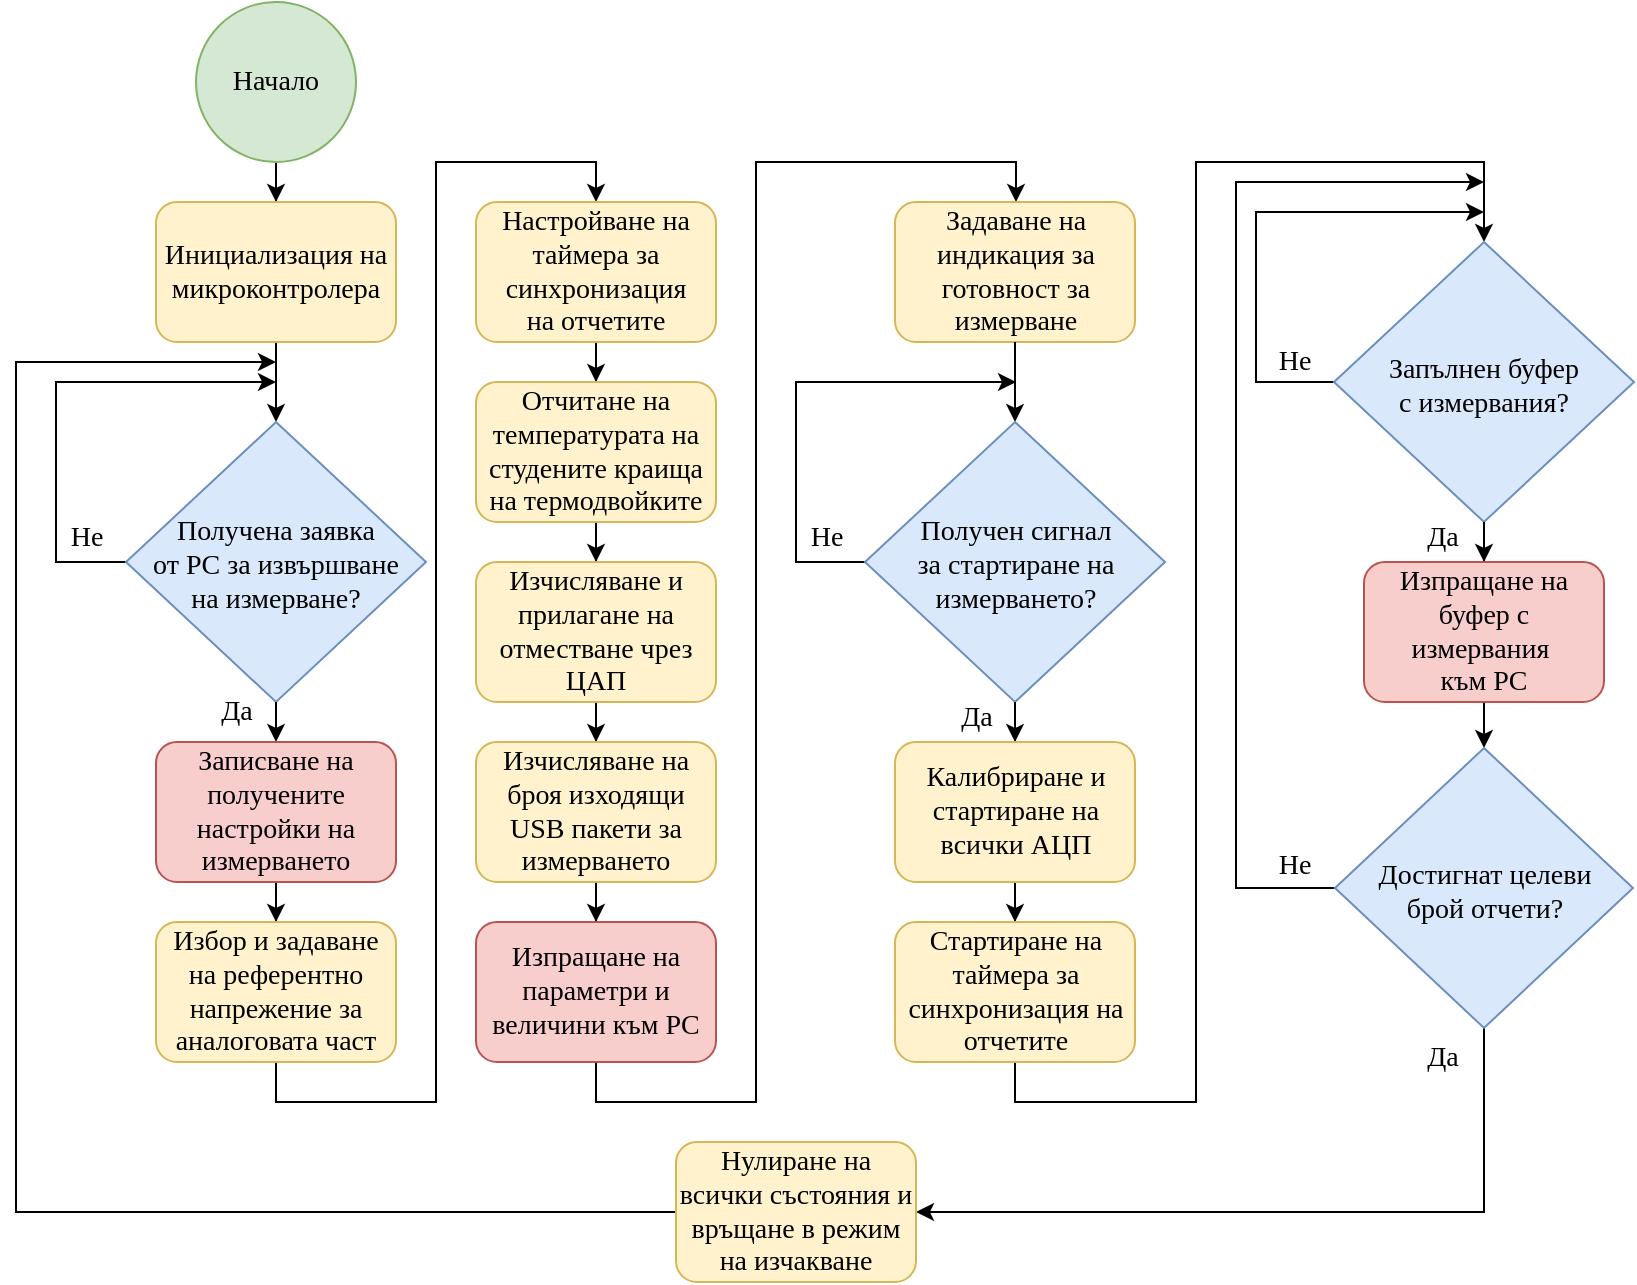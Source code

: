 <mxfile version="24.6.1" type="google">
  <diagram name="Page-1" id="4AoHVOrVMsW_Vw8L6jwc">
    <mxGraphModel grid="1" page="1" gridSize="10" guides="1" tooltips="1" connect="1" arrows="1" fold="1" pageScale="1" pageWidth="850" pageHeight="1100" math="0" shadow="0">
      <root>
        <mxCell id="0" />
        <mxCell id="1" parent="0" />
        <mxCell id="b2RV7N76rcfzbF2hciMe-1" style="edgeStyle=orthogonalEdgeStyle;rounded=0;orthogonalLoop=1;jettySize=auto;html=1;entryX=0.5;entryY=0;entryDx=0;entryDy=0;" edge="1" parent="1" source="b2RV7N76rcfzbF2hciMe-2" target="b2RV7N76rcfzbF2hciMe-4">
          <mxGeometry relative="1" as="geometry" />
        </mxCell>
        <mxCell id="b2RV7N76rcfzbF2hciMe-2" value="&lt;font style=&quot;font-size: 14px;&quot;&gt;Начало&lt;/font&gt;" style="ellipse;whiteSpace=wrap;html=1;fontFamily=Times New Roman;fontSize=14;fillColor=#d5e8d4;strokeColor=#82b366;" vertex="1" parent="1">
          <mxGeometry x="110" y="50" width="80" height="80" as="geometry" />
        </mxCell>
        <mxCell id="b2RV7N76rcfzbF2hciMe-3" style="edgeStyle=orthogonalEdgeStyle;rounded=0;orthogonalLoop=1;jettySize=auto;html=1;entryX=0.5;entryY=0;entryDx=0;entryDy=0;" edge="1" parent="1" source="b2RV7N76rcfzbF2hciMe-4" target="b2RV7N76rcfzbF2hciMe-7">
          <mxGeometry relative="1" as="geometry">
            <mxPoint x="150" y="240" as="targetPoint" />
          </mxGeometry>
        </mxCell>
        <mxCell id="b2RV7N76rcfzbF2hciMe-4" value="Инициализация на микроконтролера" style="rounded=1;whiteSpace=wrap;html=1;fontFamily=Times New Roman;fontSize=14;fillColor=#fff2cc;strokeColor=#d6b656;" vertex="1" parent="1">
          <mxGeometry x="90" y="150" width="120" height="70" as="geometry" />
        </mxCell>
        <mxCell id="b2RV7N76rcfzbF2hciMe-8" style="edgeStyle=orthogonalEdgeStyle;rounded=0;orthogonalLoop=1;jettySize=auto;html=1;exitX=0;exitY=0.5;exitDx=0;exitDy=0;" edge="1" parent="1" source="b2RV7N76rcfzbF2hciMe-7">
          <mxGeometry relative="1" as="geometry">
            <mxPoint x="150" y="240" as="targetPoint" />
            <Array as="points">
              <mxPoint x="40" y="330" />
              <mxPoint x="40" y="240" />
            </Array>
          </mxGeometry>
        </mxCell>
        <mxCell id="b2RV7N76rcfzbF2hciMe-7" value="&lt;div&gt;Получена заявка&lt;/div&gt;&lt;div&gt;от PC за извършване&lt;/div&gt;&lt;div&gt;на измерване?&lt;/div&gt;" style="rhombus;whiteSpace=wrap;html=1;fontSize=14;fontFamily=Times New Roman;fillColor=#dae8fc;strokeColor=#6c8ebf;verticalAlign=middle;horizontal=1;spacing=0;spacingTop=4;" vertex="1" parent="1">
          <mxGeometry x="75" y="260" width="150" height="140" as="geometry" />
        </mxCell>
        <mxCell id="b2RV7N76rcfzbF2hciMe-9" value="Не" style="text;html=1;align=center;verticalAlign=middle;resizable=0;points=[];autosize=1;strokeColor=none;fillColor=none;fontFamily=Times New Roman;fontSize=14;" vertex="1" parent="1">
          <mxGeometry x="35" y="303" width="40" height="30" as="geometry" />
        </mxCell>
        <mxCell id="b2RV7N76rcfzbF2hciMe-12" style="edgeStyle=orthogonalEdgeStyle;rounded=0;orthogonalLoop=1;jettySize=auto;html=1;entryX=0.5;entryY=0;entryDx=0;entryDy=0;" edge="1" parent="1" source="b2RV7N76rcfzbF2hciMe-7" target="b2RV7N76rcfzbF2hciMe-13">
          <mxGeometry relative="1" as="geometry">
            <mxPoint x="240" y="320" as="targetPoint" />
            <mxPoint x="225" y="320" as="sourcePoint" />
            <Array as="points">
              <mxPoint x="150" y="320" />
            </Array>
          </mxGeometry>
        </mxCell>
        <mxCell id="b2RV7N76rcfzbF2hciMe-52" style="edgeStyle=orthogonalEdgeStyle;rounded=0;orthogonalLoop=1;jettySize=auto;html=1;entryX=0.5;entryY=0;entryDx=0;entryDy=0;" edge="1" parent="1" source="b2RV7N76rcfzbF2hciMe-13" target="b2RV7N76rcfzbF2hciMe-15">
          <mxGeometry relative="1" as="geometry" />
        </mxCell>
        <mxCell id="b2RV7N76rcfzbF2hciMe-13" value="Записване на получените настройки на измерването" style="rounded=1;whiteSpace=wrap;html=1;fontFamily=Times New Roman;fontSize=14;fillColor=#f8cecc;strokeColor=#b85450;" vertex="1" parent="1">
          <mxGeometry x="90" y="420" width="120" height="70" as="geometry" />
        </mxCell>
        <mxCell id="b2RV7N76rcfzbF2hciMe-14" value="Да" style="text;html=1;align=center;verticalAlign=middle;resizable=0;points=[];autosize=1;strokeColor=none;fillColor=none;fontFamily=Times New Roman;fontSize=14;" vertex="1" parent="1">
          <mxGeometry x="110" y="390" width="40" height="30" as="geometry" />
        </mxCell>
        <mxCell id="b2RV7N76rcfzbF2hciMe-53" style="edgeStyle=orthogonalEdgeStyle;rounded=0;orthogonalLoop=1;jettySize=auto;html=1;entryX=0.5;entryY=0;entryDx=0;entryDy=0;" edge="1" parent="1" source="b2RV7N76rcfzbF2hciMe-15" target="b2RV7N76rcfzbF2hciMe-17">
          <mxGeometry relative="1" as="geometry">
            <Array as="points">
              <mxPoint x="150" y="600" />
              <mxPoint x="230" y="600" />
              <mxPoint x="230" y="130" />
              <mxPoint x="310" y="130" />
            </Array>
          </mxGeometry>
        </mxCell>
        <mxCell id="b2RV7N76rcfzbF2hciMe-15" value="Избор и задаване на референтно напрежение за аналоговата част" style="rounded=1;whiteSpace=wrap;html=1;fontFamily=Times New Roman;fontSize=14;fillColor=#fff2cc;strokeColor=#d6b656;" vertex="1" parent="1">
          <mxGeometry x="90" y="510" width="120" height="70" as="geometry" />
        </mxCell>
        <mxCell id="b2RV7N76rcfzbF2hciMe-54" style="edgeStyle=orthogonalEdgeStyle;rounded=0;orthogonalLoop=1;jettySize=auto;html=1;entryX=0.5;entryY=0;entryDx=0;entryDy=0;" edge="1" parent="1" source="b2RV7N76rcfzbF2hciMe-17" target="b2RV7N76rcfzbF2hciMe-18">
          <mxGeometry relative="1" as="geometry" />
        </mxCell>
        <mxCell id="b2RV7N76rcfzbF2hciMe-17" value="&lt;div&gt;Настройване на таймера за синхронизация&lt;br&gt;&lt;/div&gt;&lt;div&gt;на отчетите&lt;/div&gt;" style="rounded=1;whiteSpace=wrap;html=1;fontFamily=Times New Roman;fontSize=14;fillColor=#fff2cc;strokeColor=#d6b656;" vertex="1" parent="1">
          <mxGeometry x="250" y="150" width="120" height="70" as="geometry" />
        </mxCell>
        <mxCell id="b2RV7N76rcfzbF2hciMe-55" style="edgeStyle=orthogonalEdgeStyle;rounded=0;orthogonalLoop=1;jettySize=auto;html=1;entryX=0.5;entryY=0;entryDx=0;entryDy=0;" edge="1" parent="1" source="b2RV7N76rcfzbF2hciMe-18" target="b2RV7N76rcfzbF2hciMe-19">
          <mxGeometry relative="1" as="geometry" />
        </mxCell>
        <mxCell id="b2RV7N76rcfzbF2hciMe-18" value="Отчитане на температурата на студените краища на термодвойките" style="rounded=1;whiteSpace=wrap;html=1;fontFamily=Times New Roman;fontSize=14;fillColor=#fff2cc;strokeColor=#d6b656;" vertex="1" parent="1">
          <mxGeometry x="250" y="240" width="120" height="70" as="geometry" />
        </mxCell>
        <mxCell id="b2RV7N76rcfzbF2hciMe-57" style="edgeStyle=orthogonalEdgeStyle;rounded=0;orthogonalLoop=1;jettySize=auto;html=1;entryX=0.5;entryY=0;entryDx=0;entryDy=0;" edge="1" parent="1" source="b2RV7N76rcfzbF2hciMe-19" target="b2RV7N76rcfzbF2hciMe-20">
          <mxGeometry relative="1" as="geometry" />
        </mxCell>
        <mxCell id="b2RV7N76rcfzbF2hciMe-19" value="Изчисляване и прилагане на отместване чрез ЦАП" style="rounded=1;whiteSpace=wrap;html=1;fontFamily=Times New Roman;fontSize=14;fillColor=#fff2cc;strokeColor=#d6b656;" vertex="1" parent="1">
          <mxGeometry x="250" y="330" width="120" height="70" as="geometry" />
        </mxCell>
        <mxCell id="b2RV7N76rcfzbF2hciMe-58" style="edgeStyle=orthogonalEdgeStyle;rounded=0;orthogonalLoop=1;jettySize=auto;html=1;entryX=0.5;entryY=0;entryDx=0;entryDy=0;" edge="1" parent="1" source="b2RV7N76rcfzbF2hciMe-20" target="b2RV7N76rcfzbF2hciMe-21">
          <mxGeometry relative="1" as="geometry" />
        </mxCell>
        <mxCell id="b2RV7N76rcfzbF2hciMe-20" value="Изчисляване на броя изходящи USB пакети за измерването" style="rounded=1;whiteSpace=wrap;html=1;fontFamily=Times New Roman;fontSize=14;fillColor=#fff2cc;strokeColor=#d6b656;" vertex="1" parent="1">
          <mxGeometry x="250" y="420" width="120" height="70" as="geometry" />
        </mxCell>
        <mxCell id="b2RV7N76rcfzbF2hciMe-59" style="edgeStyle=orthogonalEdgeStyle;rounded=0;orthogonalLoop=1;jettySize=auto;html=1;entryX=0.5;entryY=0;entryDx=0;entryDy=0;" edge="1" parent="1" source="b2RV7N76rcfzbF2hciMe-21" target="b2RV7N76rcfzbF2hciMe-22">
          <mxGeometry relative="1" as="geometry">
            <Array as="points">
              <mxPoint x="310" y="600" />
              <mxPoint x="390" y="600" />
              <mxPoint x="390" y="130" />
              <mxPoint x="520" y="130" />
              <mxPoint x="520" y="150" />
            </Array>
          </mxGeometry>
        </mxCell>
        <mxCell id="b2RV7N76rcfzbF2hciMe-21" value="Изпращане на параметри и величини към PC" style="rounded=1;whiteSpace=wrap;html=1;fontFamily=Times New Roman;fontSize=14;fillColor=#f8cecc;strokeColor=#b85450;" vertex="1" parent="1">
          <mxGeometry x="250" y="510" width="120" height="70" as="geometry" />
        </mxCell>
        <mxCell id="b2RV7N76rcfzbF2hciMe-22" value="Задаване на индикация за готовност за измерване" style="rounded=1;whiteSpace=wrap;html=1;fontFamily=Times New Roman;fontSize=14;fillColor=#fff2cc;strokeColor=#d6b656;" vertex="1" parent="1">
          <mxGeometry x="459.5" y="150" width="120" height="70" as="geometry" />
        </mxCell>
        <mxCell id="b2RV7N76rcfzbF2hciMe-23" style="edgeStyle=orthogonalEdgeStyle;rounded=0;orthogonalLoop=1;jettySize=auto;html=1;entryX=0.5;entryY=0;entryDx=0;entryDy=0;exitX=0.5;exitY=1;exitDx=0;exitDy=0;" edge="1" parent="1" source="b2RV7N76rcfzbF2hciMe-22" target="b2RV7N76rcfzbF2hciMe-25">
          <mxGeometry relative="1" as="geometry">
            <mxPoint x="519.5" y="218" as="sourcePoint" />
            <mxPoint x="519.5" y="238" as="targetPoint" />
          </mxGeometry>
        </mxCell>
        <mxCell id="b2RV7N76rcfzbF2hciMe-24" style="edgeStyle=orthogonalEdgeStyle;rounded=0;orthogonalLoop=1;jettySize=auto;html=1;exitX=0;exitY=0.5;exitDx=0;exitDy=0;" edge="1" parent="1" source="b2RV7N76rcfzbF2hciMe-25">
          <mxGeometry relative="1" as="geometry">
            <mxPoint x="520" y="240" as="targetPoint" />
            <Array as="points">
              <mxPoint x="410" y="330" />
              <mxPoint x="410" y="240" />
              <mxPoint x="520" y="240" />
            </Array>
          </mxGeometry>
        </mxCell>
        <mxCell id="b2RV7N76rcfzbF2hciMe-25" value="&lt;div&gt;Получен сигнал&lt;/div&gt;&lt;div&gt;за стартиране на измерването?&lt;/div&gt;" style="rhombus;whiteSpace=wrap;html=1;fontSize=14;fontFamily=Times New Roman;fillColor=#dae8fc;strokeColor=#6c8ebf;verticalAlign=middle;horizontal=1;spacing=0;spacingTop=4;" vertex="1" parent="1">
          <mxGeometry x="444.5" y="260" width="150" height="140" as="geometry" />
        </mxCell>
        <mxCell id="b2RV7N76rcfzbF2hciMe-26" value="Не" style="text;html=1;align=center;verticalAlign=middle;resizable=0;points=[];autosize=1;strokeColor=none;fillColor=none;fontFamily=Times New Roman;fontSize=14;" vertex="1" parent="1">
          <mxGeometry x="404.5" y="303" width="40" height="30" as="geometry" />
        </mxCell>
        <mxCell id="b2RV7N76rcfzbF2hciMe-27" style="edgeStyle=orthogonalEdgeStyle;rounded=0;orthogonalLoop=1;jettySize=auto;html=1;entryX=0.5;entryY=0;entryDx=0;entryDy=0;" edge="1" parent="1" source="b2RV7N76rcfzbF2hciMe-25" target="b2RV7N76rcfzbF2hciMe-29">
          <mxGeometry relative="1" as="geometry">
            <mxPoint x="519.5" y="423" as="targetPoint" />
            <mxPoint x="594.5" y="323" as="sourcePoint" />
            <Array as="points" />
          </mxGeometry>
        </mxCell>
        <mxCell id="b2RV7N76rcfzbF2hciMe-28" value="Да" style="text;html=1;align=center;verticalAlign=middle;resizable=0;points=[];autosize=1;strokeColor=none;fillColor=none;fontFamily=Times New Roman;fontSize=14;" vertex="1" parent="1">
          <mxGeometry x="480" y="393" width="40" height="30" as="geometry" />
        </mxCell>
        <mxCell id="b2RV7N76rcfzbF2hciMe-51" style="edgeStyle=orthogonalEdgeStyle;rounded=0;orthogonalLoop=1;jettySize=auto;html=1;entryX=0.5;entryY=0;entryDx=0;entryDy=0;" edge="1" parent="1" source="b2RV7N76rcfzbF2hciMe-29" target="b2RV7N76rcfzbF2hciMe-30">
          <mxGeometry relative="1" as="geometry" />
        </mxCell>
        <mxCell id="b2RV7N76rcfzbF2hciMe-29" value="Калибриране и стартиране на всички АЦП" style="rounded=1;whiteSpace=wrap;html=1;fontFamily=Times New Roman;fontSize=14;fillColor=#fff2cc;strokeColor=#d6b656;" vertex="1" parent="1">
          <mxGeometry x="459.5" y="420" width="120" height="70" as="geometry" />
        </mxCell>
        <mxCell id="b2RV7N76rcfzbF2hciMe-60" style="edgeStyle=orthogonalEdgeStyle;rounded=0;orthogonalLoop=1;jettySize=auto;html=1;entryX=0.5;entryY=0;entryDx=0;entryDy=0;" edge="1" parent="1" source="b2RV7N76rcfzbF2hciMe-30" target="b2RV7N76rcfzbF2hciMe-33">
          <mxGeometry relative="1" as="geometry">
            <Array as="points">
              <mxPoint x="520" y="600" />
              <mxPoint x="610" y="600" />
              <mxPoint x="610" y="130" />
              <mxPoint x="754" y="130" />
            </Array>
          </mxGeometry>
        </mxCell>
        <mxCell id="b2RV7N76rcfzbF2hciMe-30" value="Стартиране на таймера за синхронизация на отчетите" style="rounded=1;whiteSpace=wrap;html=1;fontFamily=Times New Roman;fontSize=14;fillColor=#fff2cc;strokeColor=#d6b656;" vertex="1" parent="1">
          <mxGeometry x="459.5" y="510" width="120" height="70" as="geometry" />
        </mxCell>
        <mxCell id="b2RV7N76rcfzbF2hciMe-32" style="edgeStyle=orthogonalEdgeStyle;rounded=0;orthogonalLoop=1;jettySize=auto;html=1;exitX=0;exitY=0.5;exitDx=0;exitDy=0;" edge="1" parent="1" source="b2RV7N76rcfzbF2hciMe-33">
          <mxGeometry relative="1" as="geometry">
            <mxPoint x="754" y="155" as="targetPoint" />
            <Array as="points">
              <mxPoint x="640" y="240" />
              <mxPoint x="640" y="155" />
            </Array>
            <mxPoint x="678.0" y="250" as="sourcePoint" />
          </mxGeometry>
        </mxCell>
        <mxCell id="b2RV7N76rcfzbF2hciMe-33" value="&lt;div&gt;Запълнен буфер&lt;/div&gt;&lt;div&gt;с измервания?&lt;/div&gt;" style="rhombus;whiteSpace=wrap;html=1;fontSize=14;fontFamily=Times New Roman;fillColor=#dae8fc;strokeColor=#6c8ebf;verticalAlign=middle;horizontal=1;spacing=0;spacingTop=4;" vertex="1" parent="1">
          <mxGeometry x="679" y="170" width="150" height="140" as="geometry" />
        </mxCell>
        <mxCell id="b2RV7N76rcfzbF2hciMe-34" value="Не" style="text;html=1;align=center;verticalAlign=middle;resizable=0;points=[];autosize=1;strokeColor=none;fillColor=none;fontFamily=Times New Roman;fontSize=14;" vertex="1" parent="1">
          <mxGeometry x="639" y="215" width="40" height="30" as="geometry" />
        </mxCell>
        <mxCell id="b2RV7N76rcfzbF2hciMe-35" style="edgeStyle=orthogonalEdgeStyle;rounded=0;orthogonalLoop=1;jettySize=auto;html=1;entryX=0.5;entryY=0;entryDx=0;entryDy=0;" edge="1" parent="1" source="b2RV7N76rcfzbF2hciMe-33" target="b2RV7N76rcfzbF2hciMe-37">
          <mxGeometry relative="1" as="geometry">
            <mxPoint x="748" y="340" as="targetPoint" />
            <mxPoint x="823" y="240" as="sourcePoint" />
            <Array as="points" />
          </mxGeometry>
        </mxCell>
        <mxCell id="b2RV7N76rcfzbF2hciMe-36" value="Да" style="text;html=1;align=center;verticalAlign=middle;resizable=0;points=[];autosize=1;strokeColor=none;fillColor=none;fontFamily=Times New Roman;fontSize=14;" vertex="1" parent="1">
          <mxGeometry x="713" y="303" width="40" height="30" as="geometry" />
        </mxCell>
        <mxCell id="b2RV7N76rcfzbF2hciMe-65" style="edgeStyle=orthogonalEdgeStyle;rounded=0;orthogonalLoop=1;jettySize=auto;html=1;entryX=0.5;entryY=0;entryDx=0;entryDy=0;" edge="1" parent="1" source="b2RV7N76rcfzbF2hciMe-37" target="b2RV7N76rcfzbF2hciMe-40">
          <mxGeometry relative="1" as="geometry" />
        </mxCell>
        <mxCell id="b2RV7N76rcfzbF2hciMe-37" value="&lt;div&gt;Изпращане на буфер с измервания&amp;nbsp;&lt;/div&gt;&lt;div&gt;към PC&lt;/div&gt;" style="rounded=1;whiteSpace=wrap;html=1;fontFamily=Times New Roman;fontSize=14;fillColor=#f8cecc;strokeColor=#b85450;" vertex="1" parent="1">
          <mxGeometry x="694" y="330" width="120" height="70" as="geometry" />
        </mxCell>
        <mxCell id="b2RV7N76rcfzbF2hciMe-63" style="edgeStyle=orthogonalEdgeStyle;rounded=0;orthogonalLoop=1;jettySize=auto;html=1;exitX=0;exitY=0.5;exitDx=0;exitDy=0;" edge="1" parent="1" source="b2RV7N76rcfzbF2hciMe-40">
          <mxGeometry relative="1" as="geometry">
            <mxPoint x="754" y="140" as="targetPoint" />
            <Array as="points">
              <mxPoint x="630" y="493" />
              <mxPoint x="630" y="140" />
            </Array>
          </mxGeometry>
        </mxCell>
        <mxCell id="b2RV7N76rcfzbF2hciMe-66" style="edgeStyle=orthogonalEdgeStyle;rounded=0;orthogonalLoop=1;jettySize=auto;html=1;entryX=1;entryY=0.5;entryDx=0;entryDy=0;" edge="1" parent="1" source="b2RV7N76rcfzbF2hciMe-40" target="b2RV7N76rcfzbF2hciMe-46">
          <mxGeometry relative="1" as="geometry">
            <Array as="points">
              <mxPoint x="754" y="655" />
            </Array>
          </mxGeometry>
        </mxCell>
        <mxCell id="b2RV7N76rcfzbF2hciMe-40" value="&lt;div&gt;Достигнат целеви&lt;/div&gt;&lt;div&gt;брой отчети?&lt;/div&gt;" style="rhombus;whiteSpace=wrap;html=1;fontSize=14;fontFamily=Times New Roman;fillColor=#dae8fc;strokeColor=#6c8ebf;verticalAlign=middle;horizontal=1;spacing=0;spacingTop=4;" vertex="1" parent="1">
          <mxGeometry x="679.5" y="423" width="149" height="140" as="geometry" />
        </mxCell>
        <mxCell id="b2RV7N76rcfzbF2hciMe-41" value="Не" style="text;html=1;align=center;verticalAlign=middle;resizable=0;points=[];autosize=1;strokeColor=none;fillColor=none;fontFamily=Times New Roman;fontSize=14;" vertex="1" parent="1">
          <mxGeometry x="639" y="467" width="40" height="30" as="geometry" />
        </mxCell>
        <mxCell id="b2RV7N76rcfzbF2hciMe-43" value="Да" style="text;html=1;align=center;verticalAlign=middle;resizable=0;points=[];autosize=1;strokeColor=none;fillColor=none;fontFamily=Times New Roman;fontSize=14;" vertex="1" parent="1">
          <mxGeometry x="713" y="563" width="40" height="30" as="geometry" />
        </mxCell>
        <mxCell id="b2RV7N76rcfzbF2hciMe-68" style="edgeStyle=orthogonalEdgeStyle;rounded=0;orthogonalLoop=1;jettySize=auto;html=1;" edge="1" parent="1" source="b2RV7N76rcfzbF2hciMe-46">
          <mxGeometry relative="1" as="geometry">
            <mxPoint x="150" y="230" as="targetPoint" />
            <Array as="points">
              <mxPoint x="20" y="655" />
              <mxPoint x="20" y="230" />
            </Array>
          </mxGeometry>
        </mxCell>
        <mxCell id="b2RV7N76rcfzbF2hciMe-46" value="Нулиране на всички състояния и връщане в режим на изчакване" style="rounded=1;whiteSpace=wrap;html=1;fontFamily=Times New Roman;fontSize=14;fillColor=#fff2cc;strokeColor=#d6b656;" vertex="1" parent="1">
          <mxGeometry x="350" y="620" width="120" height="70" as="geometry" />
        </mxCell>
      </root>
    </mxGraphModel>
  </diagram>
</mxfile>
